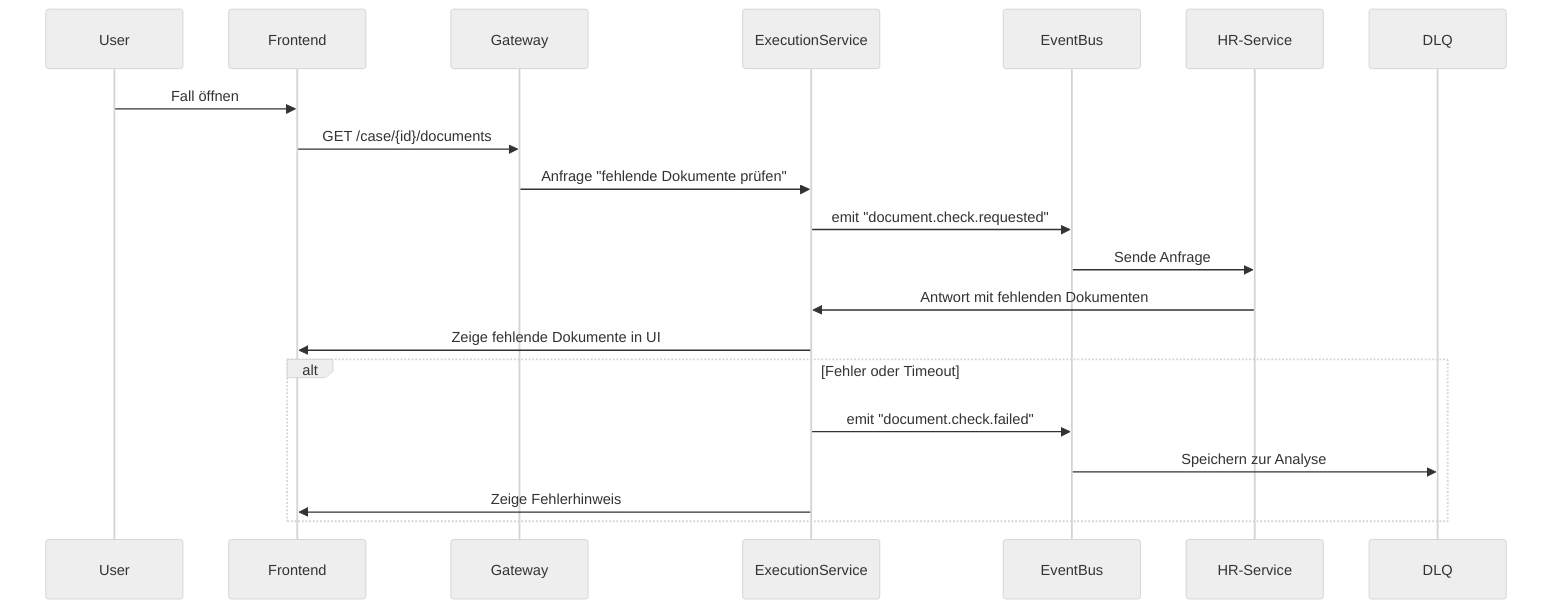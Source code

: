 ---
config:
  theme: neutral
  look: handDrawn
---
sequenceDiagram
  participant User
  participant Frontend
  participant Gateway
  participant ExecutionService
  participant EventBus
  participant HR-Service
  participant DLQ
  User->>Frontend: Fall öffnen
  Frontend->>Gateway: GET /case/{id}/documents
  Gateway->>ExecutionService: Anfrage "fehlende Dokumente prüfen"
  ExecutionService->>EventBus: emit "document.check.requested"
  EventBus->>HR-Service: Sende Anfrage
  HR-Service->>ExecutionService: Antwort mit fehlenden Dokumenten
  ExecutionService->>Frontend: Zeige fehlende Dokumente in UI
  alt Fehler oder Timeout
    ExecutionService->>EventBus: emit "document.check.failed"
    EventBus->>DLQ: Speichern zur Analyse
    ExecutionService->>Frontend: Zeige Fehlerhinweis
  end